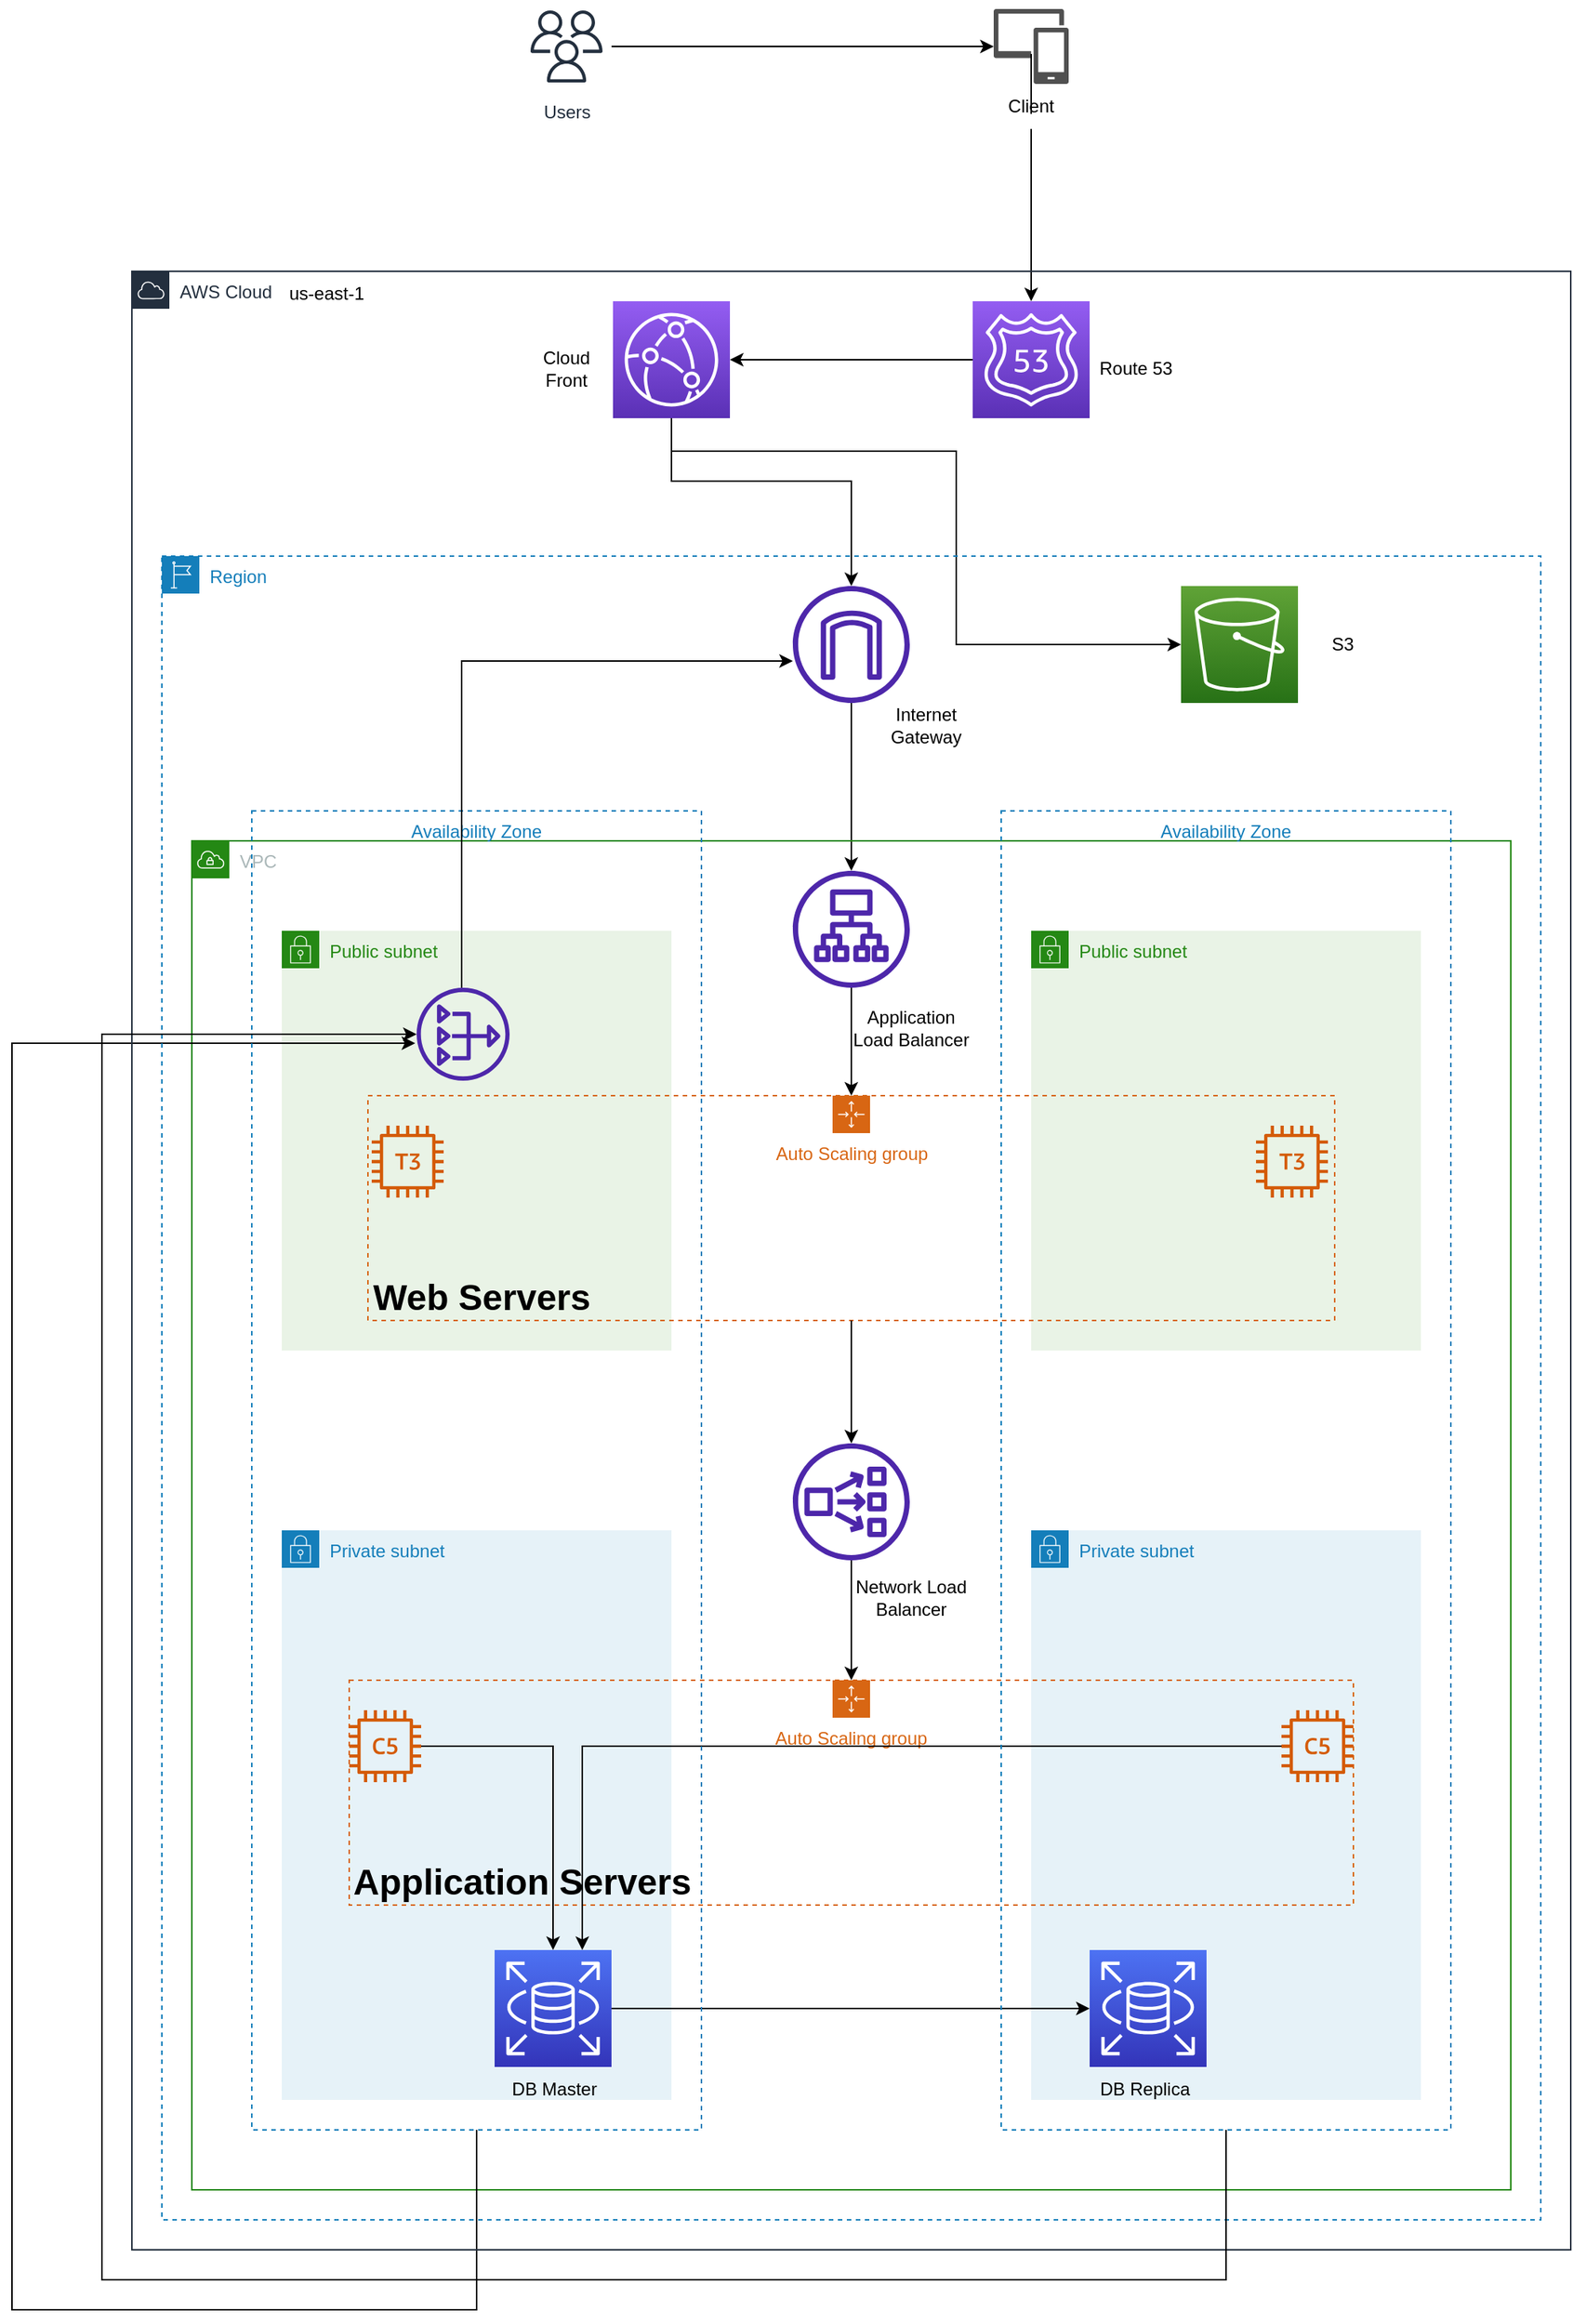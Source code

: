 <mxfile version="20.8.16" type="device"><diagram name="Page-1" id="8gp9XaYcHNB7ExXAaHn0"><mxGraphModel dx="1882" dy="1187" grid="1" gridSize="10" guides="1" tooltips="1" connect="1" arrows="1" fold="1" page="1" pageScale="1" pageWidth="850" pageHeight="1100" math="0" shadow="0"><root><mxCell id="0"/><mxCell id="1" parent="0"/><mxCell id="I7zez6jXbAczuZy5hu2W-73" style="edgeStyle=orthogonalEdgeStyle;rounded=0;orthogonalLoop=1;jettySize=auto;html=1;entryX=0;entryY=0.5;entryDx=0;entryDy=0;entryPerimeter=0;" parent="1" source="I7zez6jXbAczuZy5hu2W-1" target="I7zez6jXbAczuZy5hu2W-2" edge="1"><mxGeometry relative="1" as="geometry"/></mxCell><mxCell id="I7zez6jXbAczuZy5hu2W-1" value="Users" style="sketch=0;outlineConnect=0;fontColor=#232F3E;gradientColor=none;strokeColor=#232F3E;fillColor=#ffffff;dashed=0;verticalLabelPosition=bottom;verticalAlign=top;align=center;html=1;fontSize=12;fontStyle=0;aspect=fixed;shape=mxgraph.aws4.resourceIcon;resIcon=mxgraph.aws4.users;" parent="1" vertex="1"><mxGeometry x="180" y="60" width="60" height="60" as="geometry"/></mxCell><mxCell id="I7zez6jXbAczuZy5hu2W-74" style="edgeStyle=orthogonalEdgeStyle;rounded=0;orthogonalLoop=1;jettySize=auto;html=1;startArrow=none;" parent="1" source="qfsAA7G1wcpKubpPWzXg-2" target="I7zez6jXbAczuZy5hu2W-5" edge="1"><mxGeometry relative="1" as="geometry"/></mxCell><mxCell id="I7zez6jXbAczuZy5hu2W-2" value="" style="sketch=0;pointerEvents=1;shadow=0;dashed=0;html=1;strokeColor=none;labelPosition=center;verticalLabelPosition=bottom;verticalAlign=top;align=center;fillColor=#505050;shape=mxgraph.mscae.intune.device_group" parent="1" vertex="1"><mxGeometry x="495" y="65" width="50" height="50" as="geometry"/></mxCell><mxCell id="I7zez6jXbAczuZy5hu2W-10" style="edgeStyle=orthogonalEdgeStyle;rounded=0;orthogonalLoop=1;jettySize=auto;html=1;" parent="1" source="I7zez6jXbAczuZy5hu2W-5" target="I7zez6jXbAczuZy5hu2W-8" edge="1"><mxGeometry relative="1" as="geometry"/></mxCell><mxCell id="I7zez6jXbAczuZy5hu2W-5" value="" style="sketch=0;points=[[0,0,0],[0.25,0,0],[0.5,0,0],[0.75,0,0],[1,0,0],[0,1,0],[0.25,1,0],[0.5,1,0],[0.75,1,0],[1,1,0],[0,0.25,0],[0,0.5,0],[0,0.75,0],[1,0.25,0],[1,0.5,0],[1,0.75,0]];outlineConnect=0;fontColor=#232F3E;gradientColor=#945DF2;gradientDirection=north;fillColor=#5A30B5;strokeColor=#ffffff;dashed=0;verticalLabelPosition=bottom;verticalAlign=top;align=center;html=1;fontSize=12;fontStyle=0;aspect=fixed;shape=mxgraph.aws4.resourceIcon;resIcon=mxgraph.aws4.route_53;" parent="1" vertex="1"><mxGeometry x="481" y="260" width="78" height="78" as="geometry"/></mxCell><mxCell id="I7zez6jXbAczuZy5hu2W-14" style="edgeStyle=orthogonalEdgeStyle;rounded=0;orthogonalLoop=1;jettySize=auto;html=1;" parent="1" source="I7zez6jXbAczuZy5hu2W-7" target="I7zez6jXbAczuZy5hu2W-12" edge="1"><mxGeometry relative="1" as="geometry"/></mxCell><mxCell id="I7zez6jXbAczuZy5hu2W-7" value="" style="sketch=0;outlineConnect=0;fontColor=#232F3E;gradientColor=none;fillColor=#4D27AA;strokeColor=none;dashed=0;verticalLabelPosition=bottom;verticalAlign=top;align=center;html=1;fontSize=12;fontStyle=0;aspect=fixed;pointerEvents=1;shape=mxgraph.aws4.internet_gateway;" parent="1" vertex="1"><mxGeometry x="361" y="450" width="78" height="78" as="geometry"/></mxCell><mxCell id="I7zez6jXbAczuZy5hu2W-11" style="edgeStyle=orthogonalEdgeStyle;rounded=0;orthogonalLoop=1;jettySize=auto;html=1;" parent="1" source="I7zez6jXbAczuZy5hu2W-8" target="I7zez6jXbAczuZy5hu2W-7" edge="1"><mxGeometry relative="1" as="geometry"><Array as="points"><mxPoint x="280" y="380"/><mxPoint x="400" y="380"/></Array></mxGeometry></mxCell><mxCell id="qfsAA7G1wcpKubpPWzXg-4" style="edgeStyle=orthogonalEdgeStyle;rounded=0;orthogonalLoop=1;jettySize=auto;html=1;entryX=0;entryY=0.5;entryDx=0;entryDy=0;entryPerimeter=0;" edge="1" parent="1" source="I7zez6jXbAczuZy5hu2W-8" target="qfsAA7G1wcpKubpPWzXg-3"><mxGeometry relative="1" as="geometry"><Array as="points"><mxPoint x="280" y="360"/><mxPoint x="470" y="360"/><mxPoint x="470" y="489"/></Array></mxGeometry></mxCell><mxCell id="I7zez6jXbAczuZy5hu2W-8" value="" style="sketch=0;points=[[0,0,0],[0.25,0,0],[0.5,0,0],[0.75,0,0],[1,0,0],[0,1,0],[0.25,1,0],[0.5,1,0],[0.75,1,0],[1,1,0],[0,0.25,0],[0,0.5,0],[0,0.75,0],[1,0.25,0],[1,0.5,0],[1,0.75,0]];outlineConnect=0;fontColor=#232F3E;gradientColor=#945DF2;gradientDirection=north;fillColor=#5A30B5;strokeColor=#ffffff;dashed=0;verticalLabelPosition=bottom;verticalAlign=top;align=center;html=1;fontSize=12;fontStyle=0;aspect=fixed;shape=mxgraph.aws4.resourceIcon;resIcon=mxgraph.aws4.cloudfront;" parent="1" vertex="1"><mxGeometry x="241" y="260" width="78" height="78" as="geometry"/></mxCell><mxCell id="I7zez6jXbAczuZy5hu2W-55" style="edgeStyle=orthogonalEdgeStyle;rounded=0;orthogonalLoop=1;jettySize=auto;html=1;entryX=0.5;entryY=0;entryDx=0;entryDy=0;" parent="1" source="I7zez6jXbAczuZy5hu2W-12" target="I7zez6jXbAczuZy5hu2W-45" edge="1"><mxGeometry relative="1" as="geometry"/></mxCell><mxCell id="I7zez6jXbAczuZy5hu2W-12" value="" style="sketch=0;outlineConnect=0;fontColor=#232F3E;gradientColor=none;fillColor=#4D27AA;strokeColor=none;dashed=0;verticalLabelPosition=bottom;verticalAlign=top;align=center;html=1;fontSize=12;fontStyle=0;aspect=fixed;pointerEvents=1;shape=mxgraph.aws4.application_load_balancer;" parent="1" vertex="1"><mxGeometry x="361" y="640" width="78" height="78" as="geometry"/></mxCell><mxCell id="I7zez6jXbAczuZy5hu2W-18" value="Public subnet" style="points=[[0,0],[0.25,0],[0.5,0],[0.75,0],[1,0],[1,0.25],[1,0.5],[1,0.75],[1,1],[0.75,1],[0.5,1],[0.25,1],[0,1],[0,0.75],[0,0.5],[0,0.25]];outlineConnect=0;gradientColor=none;html=1;whiteSpace=wrap;fontSize=12;fontStyle=0;container=1;pointerEvents=0;collapsible=0;recursiveResize=0;shape=mxgraph.aws4.group;grIcon=mxgraph.aws4.group_security_group;grStroke=0;strokeColor=#248814;fillColor=#E9F3E6;verticalAlign=top;align=left;spacingLeft=30;fontColor=#248814;dashed=0;" parent="1" vertex="1"><mxGeometry x="20" y="680" width="260" height="280" as="geometry"/></mxCell><mxCell id="I7zez6jXbAczuZy5hu2W-31" value="" style="sketch=0;outlineConnect=0;fontColor=#232F3E;gradientColor=none;fillColor=#4D27AA;strokeColor=none;dashed=0;verticalLabelPosition=bottom;verticalAlign=top;align=center;html=1;fontSize=12;fontStyle=0;aspect=fixed;pointerEvents=1;shape=mxgraph.aws4.nat_gateway;" parent="I7zez6jXbAczuZy5hu2W-18" vertex="1"><mxGeometry x="90" y="38" width="62" height="62" as="geometry"/></mxCell><mxCell id="I7zez6jXbAczuZy5hu2W-30" value="Public subnet" style="points=[[0,0],[0.25,0],[0.5,0],[0.75,0],[1,0],[1,0.25],[1,0.5],[1,0.75],[1,1],[0.75,1],[0.5,1],[0.25,1],[0,1],[0,0.75],[0,0.5],[0,0.25]];outlineConnect=0;gradientColor=none;html=1;whiteSpace=wrap;fontSize=12;fontStyle=0;container=1;pointerEvents=0;collapsible=0;recursiveResize=0;shape=mxgraph.aws4.group;grIcon=mxgraph.aws4.group_security_group;grStroke=0;strokeColor=#248814;fillColor=#E9F3E6;verticalAlign=top;align=left;spacingLeft=30;fontColor=#248814;dashed=0;" parent="1" vertex="1"><mxGeometry x="520" y="680" width="260" height="280" as="geometry"/></mxCell><mxCell id="I7zez6jXbAczuZy5hu2W-35" value="" style="sketch=0;outlineConnect=0;fontColor=#232F3E;gradientColor=none;fillColor=#D45B07;strokeColor=none;dashed=0;verticalLabelPosition=bottom;verticalAlign=top;align=center;html=1;fontSize=12;fontStyle=0;aspect=fixed;pointerEvents=1;shape=mxgraph.aws4.t3_instance;" parent="I7zez6jXbAczuZy5hu2W-30" vertex="1"><mxGeometry x="150" y="130" width="48" height="48" as="geometry"/></mxCell><mxCell id="I7zez6jXbAczuZy5hu2W-45" value="Auto Scaling group" style="points=[[0,0],[0.25,0],[0.5,0],[0.75,0],[1,0],[1,0.25],[1,0.5],[1,0.75],[1,1],[0.75,1],[0.5,1],[0.25,1],[0,1],[0,0.75],[0,0.5],[0,0.25]];outlineConnect=0;gradientColor=none;html=1;whiteSpace=wrap;fontSize=12;fontStyle=0;container=1;pointerEvents=0;collapsible=0;recursiveResize=0;shape=mxgraph.aws4.groupCenter;grIcon=mxgraph.aws4.group_auto_scaling_group;grStroke=1;strokeColor=#D86613;fillColor=none;verticalAlign=top;align=center;fontColor=#D86613;dashed=1;spacingTop=25;" parent="I7zez6jXbAczuZy5hu2W-30" vertex="1"><mxGeometry x="-442.5" y="110" width="645" height="150" as="geometry"/></mxCell><mxCell id="I7zez6jXbAczuZy5hu2W-32" value="" style="sketch=0;outlineConnect=0;fontColor=#232F3E;gradientColor=none;fillColor=#D45B07;strokeColor=none;dashed=0;verticalLabelPosition=bottom;verticalAlign=top;align=center;html=1;fontSize=12;fontStyle=0;aspect=fixed;pointerEvents=1;shape=mxgraph.aws4.t3_instance;" parent="I7zez6jXbAczuZy5hu2W-45" vertex="1"><mxGeometry x="2.5" y="20" width="48" height="48" as="geometry"/></mxCell><mxCell id="I7zez6jXbAczuZy5hu2W-39" value="Web Servers" style="text;strokeColor=none;fillColor=none;html=1;fontSize=24;fontStyle=1;verticalAlign=middle;align=center;rotation=0;" parent="I7zez6jXbAczuZy5hu2W-45" vertex="1"><mxGeometry y="120" width="150" height="30" as="geometry"/></mxCell><mxCell id="I7zez6jXbAczuZy5hu2W-43" value="Private subnet" style="points=[[0,0],[0.25,0],[0.5,0],[0.75,0],[1,0],[1,0.25],[1,0.5],[1,0.75],[1,1],[0.75,1],[0.5,1],[0.25,1],[0,1],[0,0.75],[0,0.5],[0,0.25]];outlineConnect=0;gradientColor=none;html=1;whiteSpace=wrap;fontSize=12;fontStyle=0;container=1;pointerEvents=0;collapsible=0;recursiveResize=0;shape=mxgraph.aws4.group;grIcon=mxgraph.aws4.group_security_group;grStroke=0;strokeColor=#147EBA;fillColor=#E6F2F8;verticalAlign=top;align=left;spacingLeft=30;fontColor=#147EBA;dashed=0;" parent="1" vertex="1"><mxGeometry x="20" y="1080" width="260" height="380" as="geometry"/></mxCell><mxCell id="I7zez6jXbAczuZy5hu2W-62" value="" style="sketch=0;points=[[0,0,0],[0.25,0,0],[0.5,0,0],[0.75,0,0],[1,0,0],[0,1,0],[0.25,1,0],[0.5,1,0],[0.75,1,0],[1,1,0],[0,0.25,0],[0,0.5,0],[0,0.75,0],[1,0.25,0],[1,0.5,0],[1,0.75,0]];outlineConnect=0;fontColor=#232F3E;gradientColor=#4D72F3;gradientDirection=north;fillColor=#3334B9;strokeColor=#ffffff;dashed=0;verticalLabelPosition=bottom;verticalAlign=top;align=center;html=1;fontSize=12;fontStyle=0;aspect=fixed;shape=mxgraph.aws4.resourceIcon;resIcon=mxgraph.aws4.rds;" parent="I7zez6jXbAczuZy5hu2W-43" vertex="1"><mxGeometry x="142" y="280" width="78" height="78" as="geometry"/></mxCell><mxCell id="I7zez6jXbAczuZy5hu2W-44" value="Private subnet" style="points=[[0,0],[0.25,0],[0.5,0],[0.75,0],[1,0],[1,0.25],[1,0.5],[1,0.75],[1,1],[0.75,1],[0.5,1],[0.25,1],[0,1],[0,0.75],[0,0.5],[0,0.25]];outlineConnect=0;gradientColor=none;html=1;whiteSpace=wrap;fontSize=12;fontStyle=0;container=1;pointerEvents=0;collapsible=0;recursiveResize=0;shape=mxgraph.aws4.group;grIcon=mxgraph.aws4.group_security_group;grStroke=0;strokeColor=#147EBA;fillColor=#E6F2F8;verticalAlign=top;align=left;spacingLeft=30;fontColor=#147EBA;dashed=0;" parent="1" vertex="1"><mxGeometry x="520" y="1080" width="260" height="380" as="geometry"/></mxCell><mxCell id="I7zez6jXbAczuZy5hu2W-64" value="" style="sketch=0;points=[[0,0,0],[0.25,0,0],[0.5,0,0],[0.75,0,0],[1,0,0],[0,1,0],[0.25,1,0],[0.5,1,0],[0.75,1,0],[1,1,0],[0,0.25,0],[0,0.5,0],[0,0.75,0],[1,0.25,0],[1,0.5,0],[1,0.75,0]];outlineConnect=0;fontColor=#232F3E;gradientColor=#4D72F3;gradientDirection=north;fillColor=#3334B9;strokeColor=#ffffff;dashed=0;verticalLabelPosition=bottom;verticalAlign=top;align=center;html=1;fontSize=12;fontStyle=0;aspect=fixed;shape=mxgraph.aws4.resourceIcon;resIcon=mxgraph.aws4.rds;" parent="I7zez6jXbAczuZy5hu2W-44" vertex="1"><mxGeometry x="39" y="280" width="78" height="78" as="geometry"/></mxCell><mxCell id="I7zez6jXbAczuZy5hu2W-48" value="Auto Scaling group" style="points=[[0,0],[0.25,0],[0.5,0],[0.75,0],[1,0],[1,0.25],[1,0.5],[1,0.75],[1,1],[0.75,1],[0.5,1],[0.25,1],[0,1],[0,0.75],[0,0.5],[0,0.25]];outlineConnect=0;gradientColor=none;html=1;whiteSpace=wrap;fontSize=12;fontStyle=0;container=1;pointerEvents=0;collapsible=0;recursiveResize=0;shape=mxgraph.aws4.groupCenter;grIcon=mxgraph.aws4.group_auto_scaling_group;grStroke=1;strokeColor=#D86613;fillColor=none;verticalAlign=top;align=center;fontColor=#D86613;dashed=1;spacingTop=25;" parent="1" vertex="1"><mxGeometry x="65" y="1180" width="670" height="150" as="geometry"/></mxCell><mxCell id="I7zez6jXbAczuZy5hu2W-50" value="Application Servers" style="text;strokeColor=none;fillColor=none;html=1;fontSize=24;fontStyle=1;verticalAlign=middle;align=center;rotation=0;" parent="I7zez6jXbAczuZy5hu2W-48" vertex="1"><mxGeometry y="120" width="230" height="30" as="geometry"/></mxCell><mxCell id="I7zez6jXbAczuZy5hu2W-60" value="" style="sketch=0;outlineConnect=0;fontColor=#232F3E;gradientColor=none;fillColor=#D45B07;strokeColor=none;dashed=0;verticalLabelPosition=bottom;verticalAlign=top;align=center;html=1;fontSize=12;fontStyle=0;aspect=fixed;pointerEvents=1;shape=mxgraph.aws4.c5_instance;" parent="I7zez6jXbAczuZy5hu2W-48" vertex="1"><mxGeometry y="20" width="48" height="48" as="geometry"/></mxCell><mxCell id="I7zez6jXbAczuZy5hu2W-61" value="" style="sketch=0;outlineConnect=0;fontColor=#232F3E;gradientColor=none;fillColor=#D45B07;strokeColor=none;dashed=0;verticalLabelPosition=bottom;verticalAlign=top;align=center;html=1;fontSize=12;fontStyle=0;aspect=fixed;pointerEvents=1;shape=mxgraph.aws4.c5_instance;" parent="I7zez6jXbAczuZy5hu2W-48" vertex="1"><mxGeometry x="622" y="20" width="48" height="48" as="geometry"/></mxCell><mxCell id="I7zez6jXbAczuZy5hu2W-59" style="edgeStyle=orthogonalEdgeStyle;rounded=0;orthogonalLoop=1;jettySize=auto;html=1;entryX=0.5;entryY=0;entryDx=0;entryDy=0;" parent="1" source="I7zez6jXbAczuZy5hu2W-54" target="I7zez6jXbAczuZy5hu2W-48" edge="1"><mxGeometry relative="1" as="geometry"/></mxCell><mxCell id="I7zez6jXbAczuZy5hu2W-54" value="" style="sketch=0;outlineConnect=0;fontColor=#232F3E;gradientColor=none;fillColor=#4D27AA;strokeColor=none;dashed=0;verticalLabelPosition=bottom;verticalAlign=top;align=center;html=1;fontSize=12;fontStyle=0;aspect=fixed;pointerEvents=1;shape=mxgraph.aws4.network_load_balancer;" parent="1" vertex="1"><mxGeometry x="361" y="1022" width="78" height="78" as="geometry"/></mxCell><mxCell id="I7zez6jXbAczuZy5hu2W-56" style="edgeStyle=orthogonalEdgeStyle;rounded=0;orthogonalLoop=1;jettySize=auto;html=1;" parent="1" source="I7zez6jXbAczuZy5hu2W-45" target="I7zez6jXbAczuZy5hu2W-54" edge="1"><mxGeometry relative="1" as="geometry"/></mxCell><mxCell id="I7zez6jXbAczuZy5hu2W-65" style="edgeStyle=orthogonalEdgeStyle;rounded=0;orthogonalLoop=1;jettySize=auto;html=1;" parent="1" source="I7zez6jXbAczuZy5hu2W-63" target="I7zez6jXbAczuZy5hu2W-64" edge="1"><mxGeometry relative="1" as="geometry"/></mxCell><mxCell id="I7zez6jXbAczuZy5hu2W-63" value="" style="sketch=0;points=[[0,0,0],[0.25,0,0],[0.5,0,0],[0.75,0,0],[1,0,0],[0,1,0],[0.25,1,0],[0.5,1,0],[0.75,1,0],[1,1,0],[0,0.25,0],[0,0.5,0],[0,0.75,0],[1,0.25,0],[1,0.5,0],[1,0.75,0]];outlineConnect=0;fontColor=#232F3E;gradientColor=#4D72F3;gradientDirection=north;fillColor=#3334B9;strokeColor=#ffffff;dashed=0;verticalLabelPosition=bottom;verticalAlign=top;align=center;html=1;fontSize=12;fontStyle=0;aspect=fixed;shape=mxgraph.aws4.resourceIcon;resIcon=mxgraph.aws4.rds;" parent="1" vertex="1"><mxGeometry x="162" y="1360" width="78" height="78" as="geometry"/></mxCell><mxCell id="I7zez6jXbAczuZy5hu2W-66" style="edgeStyle=orthogonalEdgeStyle;rounded=0;orthogonalLoop=1;jettySize=auto;html=1;entryX=0.5;entryY=0;entryDx=0;entryDy=0;entryPerimeter=0;" parent="1" source="I7zez6jXbAczuZy5hu2W-60" target="I7zez6jXbAczuZy5hu2W-63" edge="1"><mxGeometry relative="1" as="geometry"/></mxCell><mxCell id="I7zez6jXbAczuZy5hu2W-67" style="edgeStyle=orthogonalEdgeStyle;rounded=0;orthogonalLoop=1;jettySize=auto;html=1;entryX=0.75;entryY=0;entryDx=0;entryDy=0;entryPerimeter=0;" parent="1" source="I7zez6jXbAczuZy5hu2W-61" target="I7zez6jXbAczuZy5hu2W-63" edge="1"><mxGeometry relative="1" as="geometry"/></mxCell><mxCell id="I7zez6jXbAczuZy5hu2W-68" value="VPC" style="points=[[0,0],[0.25,0],[0.5,0],[0.75,0],[1,0],[1,0.25],[1,0.5],[1,0.75],[1,1],[0.75,1],[0.5,1],[0.25,1],[0,1],[0,0.75],[0,0.5],[0,0.25]];outlineConnect=0;gradientColor=none;html=1;whiteSpace=wrap;fontSize=12;fontStyle=0;container=1;pointerEvents=0;collapsible=0;recursiveResize=0;shape=mxgraph.aws4.group;grIcon=mxgraph.aws4.group_vpc;strokeColor=#248814;fillColor=none;verticalAlign=top;align=left;spacingLeft=30;fontColor=#AAB7B8;dashed=0;" parent="1" vertex="1"><mxGeometry x="-40" y="620" width="880" height="900" as="geometry"/></mxCell><mxCell id="I7zez6jXbAczuZy5hu2W-70" value="Availability Zone" style="fillColor=none;strokeColor=#147EBA;dashed=1;verticalAlign=top;fontStyle=0;fontColor=#147EBA;" parent="I7zez6jXbAczuZy5hu2W-68" vertex="1"><mxGeometry x="540" y="-20" width="300" height="880" as="geometry"/></mxCell><mxCell id="I7zez6jXbAczuZy5hu2W-76" style="edgeStyle=orthogonalEdgeStyle;rounded=0;orthogonalLoop=1;jettySize=auto;html=1;entryX=-0.016;entryY=0.597;entryDx=0;entryDy=0;entryPerimeter=0;" parent="1" source="I7zez6jXbAczuZy5hu2W-69" target="I7zez6jXbAczuZy5hu2W-31" edge="1"><mxGeometry relative="1" as="geometry"><Array as="points"><mxPoint x="150" y="1600"/><mxPoint x="-160" y="1600"/><mxPoint x="-160" y="755"/></Array></mxGeometry></mxCell><mxCell id="I7zez6jXbAczuZy5hu2W-69" value="Availability Zone" style="fillColor=none;strokeColor=#147EBA;dashed=1;verticalAlign=top;fontStyle=0;fontColor=#147EBA;" parent="1" vertex="1"><mxGeometry y="600" width="300" height="880" as="geometry"/></mxCell><mxCell id="I7zez6jXbAczuZy5hu2W-71" value="Region" style="points=[[0,0],[0.25,0],[0.5,0],[0.75,0],[1,0],[1,0.25],[1,0.5],[1,0.75],[1,1],[0.75,1],[0.5,1],[0.25,1],[0,1],[0,0.75],[0,0.5],[0,0.25]];outlineConnect=0;gradientColor=none;html=1;whiteSpace=wrap;fontSize=12;fontStyle=0;container=1;pointerEvents=0;collapsible=0;recursiveResize=0;shape=mxgraph.aws4.group;grIcon=mxgraph.aws4.group_region;strokeColor=#147EBA;fillColor=none;verticalAlign=top;align=left;spacingLeft=30;fontColor=#147EBA;dashed=1;" parent="1" vertex="1"><mxGeometry x="-60" y="430" width="920" height="1110" as="geometry"/></mxCell><mxCell id="I7zez6jXbAczuZy5hu2W-72" value="AWS Cloud" style="points=[[0,0],[0.25,0],[0.5,0],[0.75,0],[1,0],[1,0.25],[1,0.5],[1,0.75],[1,1],[0.75,1],[0.5,1],[0.25,1],[0,1],[0,0.75],[0,0.5],[0,0.25]];outlineConnect=0;gradientColor=none;html=1;whiteSpace=wrap;fontSize=12;fontStyle=0;container=1;pointerEvents=0;collapsible=0;recursiveResize=0;shape=mxgraph.aws4.group;grIcon=mxgraph.aws4.group_aws_cloud;strokeColor=#232F3E;fillColor=none;verticalAlign=top;align=left;spacingLeft=30;fontColor=#232F3E;dashed=0;" parent="1" vertex="1"><mxGeometry x="-80" y="240" width="960" height="1320" as="geometry"/></mxCell><mxCell id="I7zez6jXbAczuZy5hu2W-4" value="us-east-1" style="text;html=1;strokeColor=none;fillColor=none;align=center;verticalAlign=middle;whiteSpace=wrap;rounded=0;" parent="I7zez6jXbAczuZy5hu2W-72" vertex="1"><mxGeometry x="100" width="60" height="30" as="geometry"/></mxCell><mxCell id="qfsAA7G1wcpKubpPWzXg-3" value="" style="sketch=0;points=[[0,0,0],[0.25,0,0],[0.5,0,0],[0.75,0,0],[1,0,0],[0,1,0],[0.25,1,0],[0.5,1,0],[0.75,1,0],[1,1,0],[0,0.25,0],[0,0.5,0],[0,0.75,0],[1,0.25,0],[1,0.5,0],[1,0.75,0]];outlineConnect=0;fontColor=#232F3E;gradientColor=#60A337;gradientDirection=north;fillColor=#277116;strokeColor=#ffffff;dashed=0;verticalLabelPosition=bottom;verticalAlign=top;align=center;html=1;fontSize=12;fontStyle=0;aspect=fixed;shape=mxgraph.aws4.resourceIcon;resIcon=mxgraph.aws4.s3;" vertex="1" parent="I7zez6jXbAczuZy5hu2W-72"><mxGeometry x="700" y="210" width="78" height="78" as="geometry"/></mxCell><mxCell id="qfsAA7G1wcpKubpPWzXg-5" value="Cloud Front" style="text;html=1;strokeColor=none;fillColor=none;align=center;verticalAlign=middle;whiteSpace=wrap;rounded=0;" vertex="1" parent="I7zez6jXbAczuZy5hu2W-72"><mxGeometry x="260" y="50" width="60" height="30" as="geometry"/></mxCell><mxCell id="qfsAA7G1wcpKubpPWzXg-6" value="Route 53" style="text;html=1;strokeColor=none;fillColor=none;align=center;verticalAlign=middle;whiteSpace=wrap;rounded=0;" vertex="1" parent="I7zez6jXbAczuZy5hu2W-72"><mxGeometry x="640" y="50" width="60" height="30" as="geometry"/></mxCell><mxCell id="qfsAA7G1wcpKubpPWzXg-7" value="S3" style="text;html=1;strokeColor=none;fillColor=none;align=center;verticalAlign=middle;whiteSpace=wrap;rounded=0;" vertex="1" parent="I7zez6jXbAczuZy5hu2W-72"><mxGeometry x="778" y="234" width="60" height="30" as="geometry"/></mxCell><mxCell id="qfsAA7G1wcpKubpPWzXg-8" value="Internet Gateway" style="text;html=1;strokeColor=none;fillColor=none;align=center;verticalAlign=middle;whiteSpace=wrap;rounded=0;" vertex="1" parent="I7zez6jXbAczuZy5hu2W-72"><mxGeometry x="500" y="288" width="60" height="30" as="geometry"/></mxCell><mxCell id="qfsAA7G1wcpKubpPWzXg-9" value="Application Load Balancer" style="text;html=1;strokeColor=none;fillColor=none;align=center;verticalAlign=middle;whiteSpace=wrap;rounded=0;" vertex="1" parent="I7zez6jXbAczuZy5hu2W-72"><mxGeometry x="480" y="480" width="80" height="50" as="geometry"/></mxCell><mxCell id="qfsAA7G1wcpKubpPWzXg-18" value="Network Load Balancer" style="text;html=1;strokeColor=none;fillColor=none;align=center;verticalAlign=middle;whiteSpace=wrap;rounded=0;" vertex="1" parent="I7zez6jXbAczuZy5hu2W-72"><mxGeometry x="480" y="860" width="80" height="50" as="geometry"/></mxCell><mxCell id="qfsAA7G1wcpKubpPWzXg-19" value="DB Master" style="text;html=1;strokeColor=none;fillColor=none;align=center;verticalAlign=middle;whiteSpace=wrap;rounded=0;" vertex="1" parent="I7zez6jXbAczuZy5hu2W-72"><mxGeometry x="252" y="1198" width="60" height="30" as="geometry"/></mxCell><mxCell id="qfsAA7G1wcpKubpPWzXg-20" value="DB Replica" style="text;html=1;strokeColor=none;fillColor=none;align=center;verticalAlign=middle;whiteSpace=wrap;rounded=0;" vertex="1" parent="I7zez6jXbAczuZy5hu2W-72"><mxGeometry x="640" y="1198" width="72" height="30" as="geometry"/></mxCell><mxCell id="I7zez6jXbAczuZy5hu2W-75" style="edgeStyle=orthogonalEdgeStyle;rounded=0;orthogonalLoop=1;jettySize=auto;html=1;" parent="1" source="I7zez6jXbAczuZy5hu2W-31" target="I7zez6jXbAczuZy5hu2W-7" edge="1"><mxGeometry relative="1" as="geometry"><Array as="points"><mxPoint x="140" y="500"/></Array></mxGeometry></mxCell><mxCell id="I7zez6jXbAczuZy5hu2W-78" style="edgeStyle=orthogonalEdgeStyle;rounded=0;orthogonalLoop=1;jettySize=auto;html=1;" parent="1" source="I7zez6jXbAczuZy5hu2W-70" target="I7zez6jXbAczuZy5hu2W-31" edge="1"><mxGeometry relative="1" as="geometry"><Array as="points"><mxPoint x="650" y="1580"/><mxPoint x="-100" y="1580"/><mxPoint x="-100" y="749"/></Array></mxGeometry></mxCell><mxCell id="qfsAA7G1wcpKubpPWzXg-1" value="" style="edgeStyle=orthogonalEdgeStyle;rounded=0;orthogonalLoop=1;jettySize=auto;html=1;endArrow=none;" edge="1" parent="1" source="I7zez6jXbAczuZy5hu2W-2" target="qfsAA7G1wcpKubpPWzXg-2"><mxGeometry relative="1" as="geometry"><mxPoint x="520" y="115" as="sourcePoint"/><mxPoint x="520" y="260" as="targetPoint"/></mxGeometry></mxCell><mxCell id="qfsAA7G1wcpKubpPWzXg-2" value="Client" style="text;html=1;strokeColor=none;fillColor=none;align=center;verticalAlign=middle;whiteSpace=wrap;rounded=0;" vertex="1" parent="1"><mxGeometry x="490" y="115" width="60" height="30" as="geometry"/></mxCell></root></mxGraphModel></diagram></mxfile>